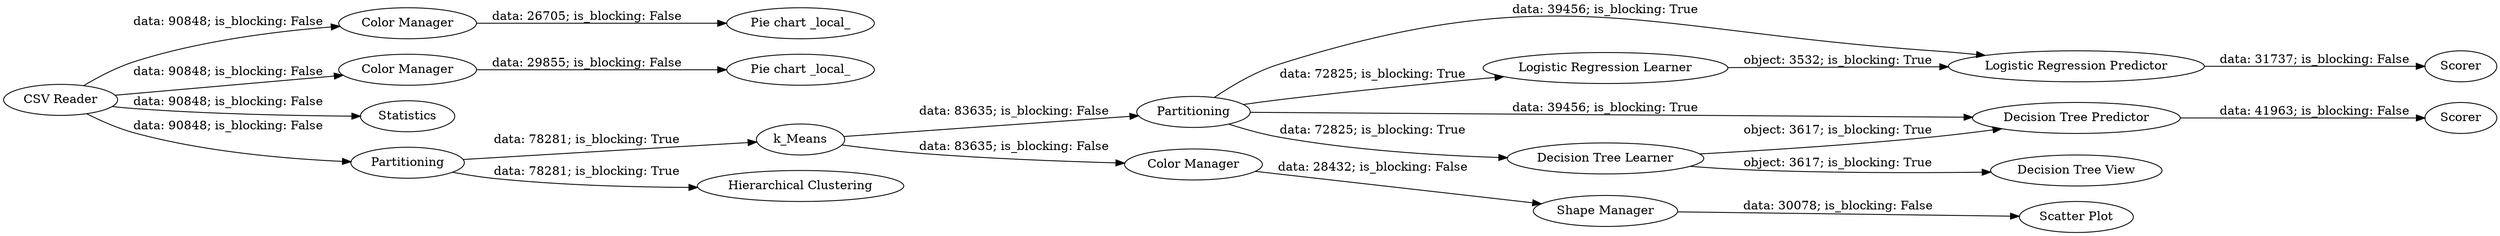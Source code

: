 digraph {
	"6473470868831153507_31" [label="Logistic Regression Learner"]
	"6473470868831153507_19" [label="Decision Tree Predictor"]
	"6473470868831153507_17" [label=Scorer]
	"6473470868831153507_3" [label="Pie chart _local_"]
	"6473470868831153507_18" [label="Decision Tree Learner"]
	"6473470868831153507_4" [label="Color Manager"]
	"6473470868831153507_16" [label="Logistic Regression Predictor"]
	"6473470868831153507_21" [label=Scorer]
	"6473470868831153507_1" [label="CSV Reader"]
	"6473470868831153507_27" [label=Partitioning]
	"6473470868831153507_13" [label="Color Manager"]
	"6473470868831153507_2" [label=Statistics]
	"6473470868831153507_20" [label="Decision Tree View"]
	"6473470868831153507_6" [label=k_Means]
	"6473470868831153507_5" [label=Partitioning]
	"6473470868831153507_7" [label="Color Manager"]
	"6473470868831153507_8" [label="Scatter Plot"]
	"6473470868831153507_9" [label="Shape Manager"]
	"6473470868831153507_14" [label="Pie chart _local_"]
	"6473470868831153507_10" [label="Hierarchical Clustering"]
	"6473470868831153507_4" -> "6473470868831153507_3" [label="data: 26705; is_blocking: False"]
	"6473470868831153507_5" -> "6473470868831153507_10" [label="data: 78281; is_blocking: True"]
	"6473470868831153507_9" -> "6473470868831153507_8" [label="data: 30078; is_blocking: False"]
	"6473470868831153507_16" -> "6473470868831153507_17" [label="data: 31737; is_blocking: False"]
	"6473470868831153507_19" -> "6473470868831153507_21" [label="data: 41963; is_blocking: False"]
	"6473470868831153507_1" -> "6473470868831153507_4" [label="data: 90848; is_blocking: False"]
	"6473470868831153507_18" -> "6473470868831153507_19" [label="object: 3617; is_blocking: True"]
	"6473470868831153507_6" -> "6473470868831153507_27" [label="data: 83635; is_blocking: False"]
	"6473470868831153507_1" -> "6473470868831153507_2" [label="data: 90848; is_blocking: False"]
	"6473470868831153507_6" -> "6473470868831153507_7" [label="data: 83635; is_blocking: False"]
	"6473470868831153507_27" -> "6473470868831153507_18" [label="data: 72825; is_blocking: True"]
	"6473470868831153507_27" -> "6473470868831153507_16" [label="data: 39456; is_blocking: True"]
	"6473470868831153507_7" -> "6473470868831153507_9" [label="data: 28432; is_blocking: False"]
	"6473470868831153507_1" -> "6473470868831153507_13" [label="data: 90848; is_blocking: False"]
	"6473470868831153507_18" -> "6473470868831153507_20" [label="object: 3617; is_blocking: True"]
	"6473470868831153507_13" -> "6473470868831153507_14" [label="data: 29855; is_blocking: False"]
	"6473470868831153507_1" -> "6473470868831153507_5" [label="data: 90848; is_blocking: False"]
	"6473470868831153507_27" -> "6473470868831153507_19" [label="data: 39456; is_blocking: True"]
	"6473470868831153507_31" -> "6473470868831153507_16" [label="object: 3532; is_blocking: True"]
	"6473470868831153507_27" -> "6473470868831153507_31" [label="data: 72825; is_blocking: True"]
	"6473470868831153507_5" -> "6473470868831153507_6" [label="data: 78281; is_blocking: True"]
	rankdir=LR
}
